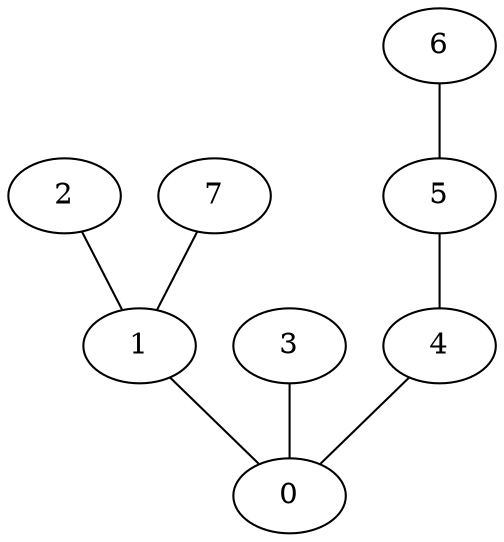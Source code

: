 graph {
    0 [ label = "0" ]
    1 [ label = "1" ]
    2 [ label = "2" ]
    3 [ label = "3" ]
    4 [ label = "4" ]
    5 [ label = "5" ]
    6 [ label = "6" ]
    7 [ label = "7" ]
    1 -- 0 [ ]
    2 -- 1 [ ]
    5 -- 4 [ ]
    6 -- 5 [ ]
    7 -- 1 [ ]
    3 -- 0 [ ]
    4 -- 0 [ ]
}
